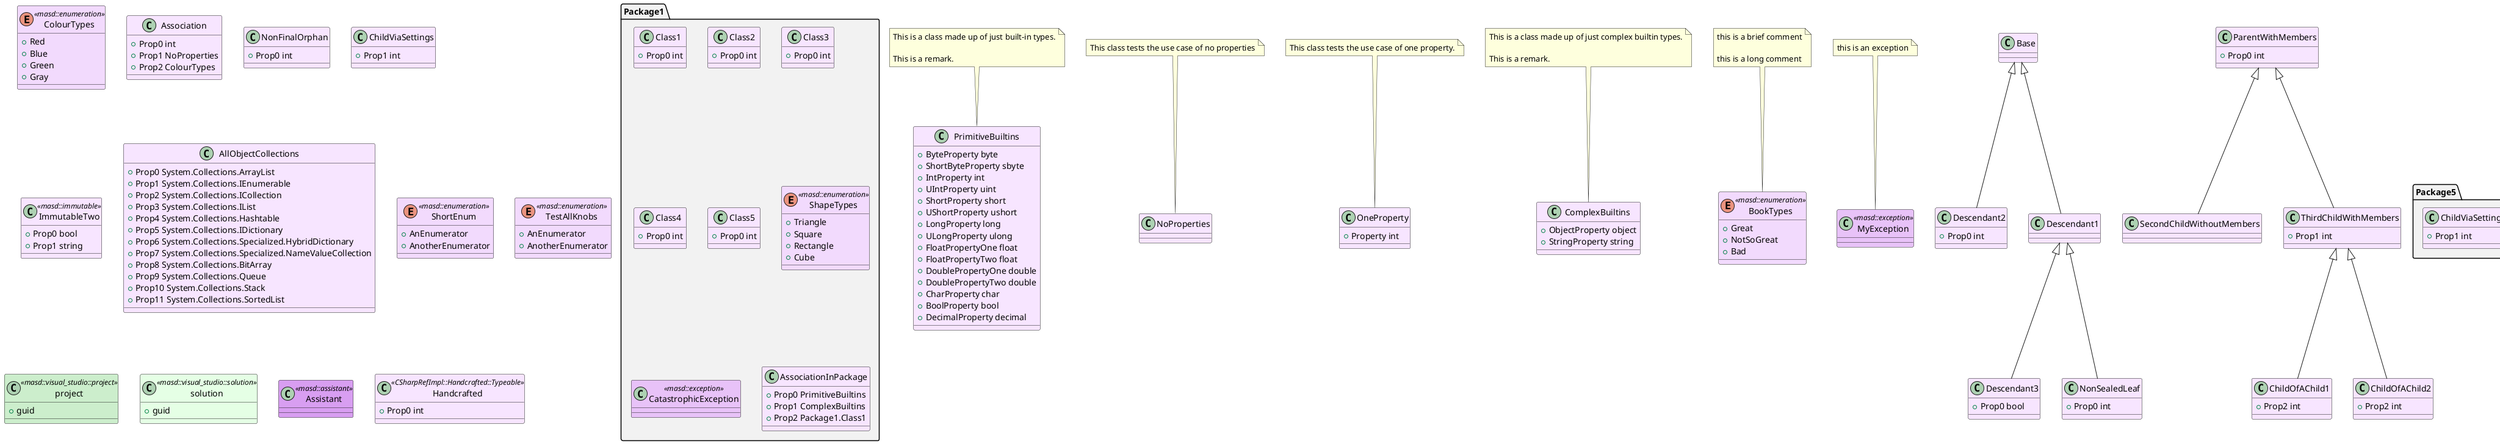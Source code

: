 @startuml
set namespaceSeparator ::
class PrimitiveBuiltins #F7E5FF {
    +{field} ByteProperty byte
    +{field} ShortByteProperty sbyte
    +{field} IntProperty int
    +{field} UIntProperty uint
    +{field} ShortProperty short
    +{field} UShortProperty ushort
    +{field} LongProperty long
    +{field} ULongProperty ulong
    +{field} FloatPropertyOne float
    +{field} FloatPropertyTwo float
    +{field} DoublePropertyOne double
    +{field} DoublePropertyTwo double
    +{field} CharProperty char
    +{field} BoolProperty bool
    +{field} DecimalProperty decimal
}

note top of PrimitiveBuiltins
This is a class made up of just built-in types.

This is a remark.
end note

class NoProperties #F7E5FF {
}

note top of NoProperties
This class tests the use case of no properties
end note

class OneProperty #F7E5FF {
    +{field} Property int
}

note top of OneProperty
This class tests the use case of one property.
end note

class ComplexBuiltins #F7E5FF {
    +{field} ObjectProperty object
    +{field} StringProperty string
}

note top of ComplexBuiltins
This is a class made up of just complex builtin types.

This is a remark.
end note

enum BookTypes <<masd::enumeration>> #F2DAFD {
    +{field} Great
    +{field} NotSoGreat
    +{field} Bad
}

note top of BookTypes
this is a brief comment

this is a long comment
end note

enum ColourTypes <<masd::enumeration>> #F2DAFD {
    +{field} Red
    +{field} Blue
    +{field} Green
    +{field} Gray
}

namespace Package1 #F2F2F2 {
    class Class1 #F7E5FF {
        +{field} Prop0 int
    }

    class Class2 #F7E5FF {
        +{field} Prop0 int
    }

    class Class3 #F7E5FF {
        +{field} Prop0 int
    }

    class Class4 #F7E5FF {
        +{field} Prop0 int
    }

    class Class5 #F7E5FF {
        +{field} Prop0 int
    }

    enum ShapeTypes <<masd::enumeration>> #F2DAFD {
        +{field} Triangle
        +{field} Square
        +{field} Rectangle
        +{field} Cube
    }

    class CatastrophicException <<masd::exception>> #E8C2F8 {
    }

    class AssociationInPackage #F7E5FF {
        +{field} Prop0 PrimitiveBuiltins
        +{field} Prop1 ComplexBuiltins
        +{field} Prop2 Package1.Class1
    }

}

class MyException <<masd::exception>> #E8C2F8 {
}

note top of MyException
this is an exception
end note

class Association #F7E5FF {
    +{field} Prop0 int
    +{field} Prop1 NoProperties
    +{field} Prop2 ColourTypes
}

class Base #F7E5FF {
}

class Descendant2 #F7E5FF {
    +{field} Prop0 int
}

Base <|-- Descendant2
class Descendant1 #F7E5FF {
}

Base <|-- Descendant1
class Descendant3 #F7E5FF {
    +{field} Prop0 bool
}

Descendant1 <|-- Descendant3
class NonSealedLeaf #F7E5FF {
    +{field} Prop0 int
}

Descendant1 <|-- NonSealedLeaf
class NonFinalOrphan #F7E5FF {
    +{field} Prop0 int
}

class ParentWithMembers #F7E5FF {
    +{field} Prop0 int
}

class SecondChildWithoutMembers #F7E5FF {
}

ParentWithMembers <|-- SecondChildWithoutMembers
class ThirdChildWithMembers #F7E5FF {
    +{field} Prop1 int
}

ParentWithMembers <|-- ThirdChildWithMembers
class ChildOfAChild1 #F7E5FF {
    +{field} Prop2 int
}

ThirdChildWithMembers <|-- ChildOfAChild1
class ChildOfAChild2 #F7E5FF {
    +{field} Prop2 int
}

ThirdChildWithMembers <|-- ChildOfAChild2
class ChildViaSettings #F7E5FF {
    +{field} Prop1 int
}

namespace Package2 #F2F2F2 {
    class Parent #F7E5FF {
        +{field} Prop0 int
    }

    class Child #F7E5FF {
        +{field} Prop1 int
    }

    Package2::Parent <|-- Package2::Child
    class ChildViaSettings #F7E5FF {
        +{field} Prop1 int
    }

}

namespace Package3 #F2F2F2 {
    class Parent #F7E5FF {
        +{field} Prop0 int
    }

}

namespace Package4 #F2F2F2 {
    class Child #F7E5FF {
        +{field} Prop1 int
    }

    Package3::Parent <|-- Package4::Child
    class ChildViaSettings #F7E5FF {
        +{field} Prop1 int
    }

}

class ParentOutside #F7E5FF {
    +{field} Prop0 int
}

namespace Package5 #F2F2F2 {
    class Child #F7E5FF {
        +{field} Prop1 int
    }

    ParentOutside <|-- Package5::Child
    class ChildViaSettings #F7E5FF {
        +{field} Prop1 int
    }

}

class ImmutableZero <<masd::immutable>> #F7E5FF {
}

note top of ImmutableZero
Immutable class with no properties.
end note

class ImmutableOnePrimitive <<masd::immutable>> #F7E5FF {
    +{field} Prop0 bool
}

note top of ImmutableOnePrimitive
Immutable class with a builtin property.
end note

class ImmutableTwo <<masd::immutable>> #F7E5FF {
    +{field} Prop0 bool
    +{field} Prop1 string
}

class ImmutableFour <<masd::immutable>> #F7E5FF {
    +{field} Prop0 bool
    +{field} Prop1 string
    +{field} Prop2 ComplexBuiltins
    +{field} Prop3 ImmutableOnePrimitive
}

note top of ImmutableFour
Immutable class with non-immutable and immutable elements as properties.
end note

class AllObjectCollections #F7E5FF {
    +{field} Prop0 System.Collections.ArrayList
    +{field} Prop1 System.Collections.IEnumerable
    +{field} Prop2 System.Collections.ICollection
    +{field} Prop3 System.Collections.IList
    +{field} Prop4 System.Collections.Hashtable
    +{field} Prop5 System.Collections.IDictionary
    +{field} Prop6 System.Collections.Specialized.HybridDictionary
    +{field} Prop7 System.Collections.Specialized.NameValueCollection
    +{field} Prop8 System.Collections.BitArray
    +{field} Prop9 System.Collections.Queue
    +{field} Prop10 System.Collections.Stack
    +{field} Prop11 System.Collections.SortedList
}

enum ShortEnum <<masd::enumeration>> #F2DAFD {
    +{field} AnEnumerator
    +{field} AnotherEnumerator
}

enum TestAllKnobs <<masd::enumeration>> #F2DAFD {
    +{field} AnEnumerator
    +{field} AnotherEnumerator
}

enum HexFlags <<masd::enumeration>> #F2DAFD {
    +{field} None
    +{field} Top
    +{field} Bottom
    +{field} Left
    +{field} Right
}

note top of HexFlags
This is an example of an enumeration using hex flags.
end note

class ShortPrimitive <<masd::primitive>> #EDCEFB {
}

note top of ShortPrimitive
Test a primitive with an underlying short.
end note

class LongPrimitive <<masd::primitive>> #EDCEFB {
}

note top of LongPrimitive
Test a primitive with an underlying long.
end note

class IntPrimitive <<masd::primitive>> #EDCEFB {
}

note top of IntPrimitive
Test a primitive with an underlying int.
end note

class CharPrimitive <<masd::primitive>> #EDCEFB {
}

note top of CharPrimitive
Test a primitive with an underlying char.
end note

class ULongPrimitive <<masd::primitive>> #EDCEFB {
}

note top of ULongPrimitive
Test a primitive with an underlying unsigned long.
end note

class UIntPrimitive <<masd::primitive>> #EDCEFB {
}

note top of UIntPrimitive
Test a primitive with an underlying unsigned int.
end note

class UShortPrimitive <<masd::primitive>> #EDCEFB {
}

note top of UShortPrimitive
Test a primitive with an underlying unsgined short.
end note

class DoublePrimitive <<masd::primitive>> #EDCEFB {
}

note top of DoublePrimitive
Test a primitive with an underlying double.
end note

class FloatPrimitive <<masd::primitive>> #EDCEFB {
}

note top of FloatPrimitive
Test a primitive with an underlying float.
end note

class BoolPrimitive <<masd::primitive>> #EDCEFB {
}

note top of BoolPrimitive
Test a primitive with an underlying bool.
end note

class project <<masd::visual_studio::project>> #CCEECC {
    +{field} guid
}

class solution <<masd::visual_studio::solution>> #E5FFE5 {
    +{field} guid
}

class Assistant <<masd::assistant>> #D89EF1 {
}

class Handcrafted <<CSharpRefImpl::Handcrafted::Typeable>> #F7E5FF {
    +{field} Prop0 int
}

@enduml
